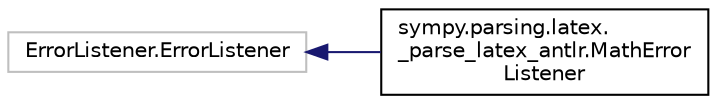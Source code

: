digraph "Graphical Class Hierarchy"
{
 // LATEX_PDF_SIZE
  edge [fontname="Helvetica",fontsize="10",labelfontname="Helvetica",labelfontsize="10"];
  node [fontname="Helvetica",fontsize="10",shape=record];
  rankdir="LR";
  Node3851 [label="ErrorListener.ErrorListener",height=0.2,width=0.4,color="grey75", fillcolor="white", style="filled",tooltip=" "];
  Node3851 -> Node0 [dir="back",color="midnightblue",fontsize="10",style="solid",fontname="Helvetica"];
  Node0 [label="sympy.parsing.latex.\l_parse_latex_antlr.MathError\lListener",height=0.2,width=0.4,color="black", fillcolor="white", style="filled",URL="$classsympy_1_1parsing_1_1latex_1_1__parse__latex__antlr_1_1MathErrorListener.html",tooltip=" "];
}

